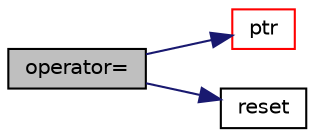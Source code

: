 digraph "operator="
{
  bgcolor="transparent";
  edge [fontname="Helvetica",fontsize="10",labelfontname="Helvetica",labelfontsize="10"];
  node [fontname="Helvetica",fontsize="10",shape=record];
  rankdir="LR";
  Node1 [label="operator=",height=0.2,width=0.4,color="black", fillcolor="grey75", style="filled", fontcolor="black"];
  Node1 -> Node2 [color="midnightblue",fontsize="10",style="solid",fontname="Helvetica"];
  Node2 [label="ptr",height=0.2,width=0.4,color="red",URL="$a00087.html#ab49465591efb50fc2ccc2eba7e2bbfd3",tooltip="Return object pointer for reuse. "];
  Node1 -> Node3 [color="midnightblue",fontsize="10",style="solid",fontname="Helvetica"];
  Node3 [label="reset",height=0.2,width=0.4,color="black",URL="$a00087.html#ab46a1bc64c9af6414376c6c18d3bee62",tooltip="If object pointer already set, delete object and set to given. "];
}
